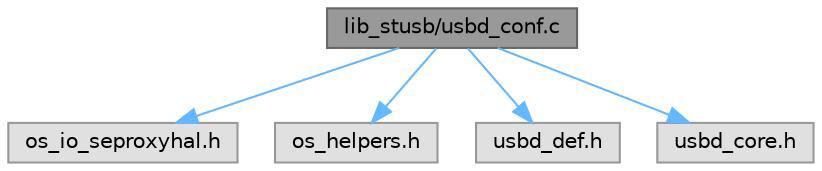 digraph "lib_stusb/usbd_conf.c"
{
 // LATEX_PDF_SIZE
  bgcolor="transparent";
  edge [fontname=Helvetica,fontsize=10,labelfontname=Helvetica,labelfontsize=10];
  node [fontname=Helvetica,fontsize=10,shape=box,height=0.2,width=0.4];
  Node1 [label="lib_stusb/usbd_conf.c",height=0.2,width=0.4,color="gray40", fillcolor="grey60", style="filled", fontcolor="black",tooltip=": This file implements the board support package for the USB device library"];
  Node1 -> Node2 [color="steelblue1",style="solid"];
  Node2 [label="os_io_seproxyhal.h",height=0.2,width=0.4,color="grey60", fillcolor="#E0E0E0", style="filled",tooltip=" "];
  Node1 -> Node3 [color="steelblue1",style="solid"];
  Node3 [label="os_helpers.h",height=0.2,width=0.4,color="grey60", fillcolor="#E0E0E0", style="filled",tooltip=" "];
  Node1 -> Node4 [color="steelblue1",style="solid"];
  Node4 [label="usbd_def.h",height=0.2,width=0.4,color="grey60", fillcolor="#E0E0E0", style="filled",tooltip=" "];
  Node1 -> Node5 [color="steelblue1",style="solid"];
  Node5 [label="usbd_core.h",height=0.2,width=0.4,color="grey60", fillcolor="#E0E0E0", style="filled",tooltip=" "];
}
